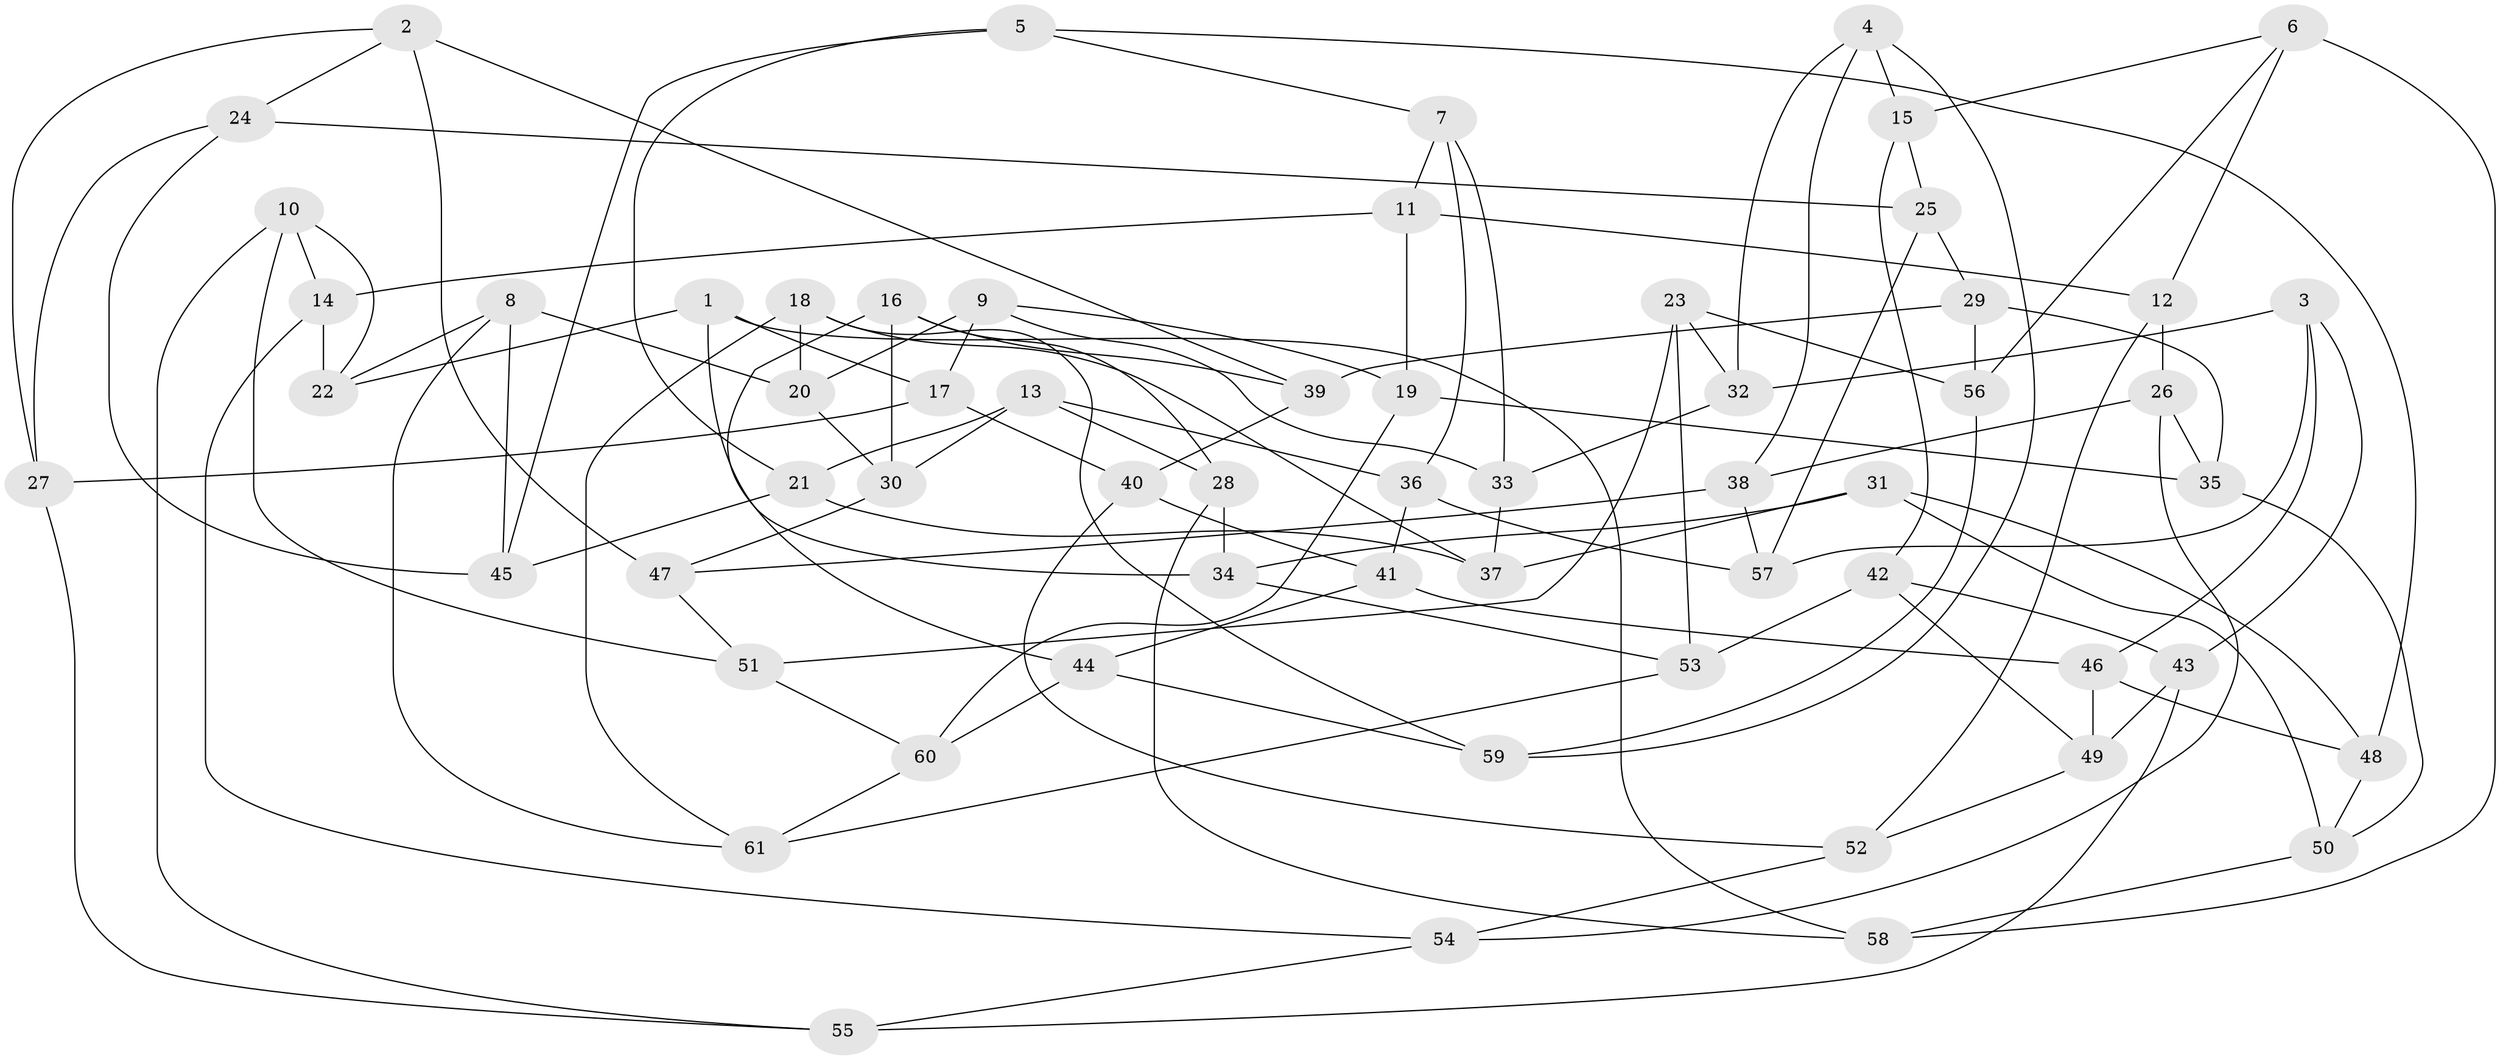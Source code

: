 // Generated by graph-tools (version 1.1) at 2025/37/03/09/25 02:37:58]
// undirected, 61 vertices, 122 edges
graph export_dot {
graph [start="1"]
  node [color=gray90,style=filled];
  1;
  2;
  3;
  4;
  5;
  6;
  7;
  8;
  9;
  10;
  11;
  12;
  13;
  14;
  15;
  16;
  17;
  18;
  19;
  20;
  21;
  22;
  23;
  24;
  25;
  26;
  27;
  28;
  29;
  30;
  31;
  32;
  33;
  34;
  35;
  36;
  37;
  38;
  39;
  40;
  41;
  42;
  43;
  44;
  45;
  46;
  47;
  48;
  49;
  50;
  51;
  52;
  53;
  54;
  55;
  56;
  57;
  58;
  59;
  60;
  61;
  1 -- 22;
  1 -- 58;
  1 -- 17;
  1 -- 44;
  2 -- 39;
  2 -- 24;
  2 -- 47;
  2 -- 27;
  3 -- 32;
  3 -- 46;
  3 -- 57;
  3 -- 43;
  4 -- 15;
  4 -- 32;
  4 -- 59;
  4 -- 38;
  5 -- 45;
  5 -- 7;
  5 -- 21;
  5 -- 48;
  6 -- 12;
  6 -- 58;
  6 -- 56;
  6 -- 15;
  7 -- 11;
  7 -- 33;
  7 -- 36;
  8 -- 61;
  8 -- 22;
  8 -- 20;
  8 -- 45;
  9 -- 17;
  9 -- 19;
  9 -- 33;
  9 -- 20;
  10 -- 55;
  10 -- 51;
  10 -- 14;
  10 -- 22;
  11 -- 12;
  11 -- 14;
  11 -- 19;
  12 -- 52;
  12 -- 26;
  13 -- 30;
  13 -- 36;
  13 -- 21;
  13 -- 28;
  14 -- 54;
  14 -- 22;
  15 -- 25;
  15 -- 42;
  16 -- 39;
  16 -- 28;
  16 -- 34;
  16 -- 30;
  17 -- 40;
  17 -- 27;
  18 -- 37;
  18 -- 61;
  18 -- 59;
  18 -- 20;
  19 -- 60;
  19 -- 35;
  20 -- 30;
  21 -- 37;
  21 -- 45;
  23 -- 56;
  23 -- 51;
  23 -- 53;
  23 -- 32;
  24 -- 25;
  24 -- 27;
  24 -- 45;
  25 -- 29;
  25 -- 57;
  26 -- 54;
  26 -- 38;
  26 -- 35;
  27 -- 55;
  28 -- 58;
  28 -- 34;
  29 -- 35;
  29 -- 39;
  29 -- 56;
  30 -- 47;
  31 -- 48;
  31 -- 34;
  31 -- 50;
  31 -- 37;
  32 -- 33;
  33 -- 37;
  34 -- 53;
  35 -- 50;
  36 -- 57;
  36 -- 41;
  38 -- 57;
  38 -- 47;
  39 -- 40;
  40 -- 41;
  40 -- 52;
  41 -- 44;
  41 -- 46;
  42 -- 43;
  42 -- 49;
  42 -- 53;
  43 -- 55;
  43 -- 49;
  44 -- 60;
  44 -- 59;
  46 -- 49;
  46 -- 48;
  47 -- 51;
  48 -- 50;
  49 -- 52;
  50 -- 58;
  51 -- 60;
  52 -- 54;
  53 -- 61;
  54 -- 55;
  56 -- 59;
  60 -- 61;
}
